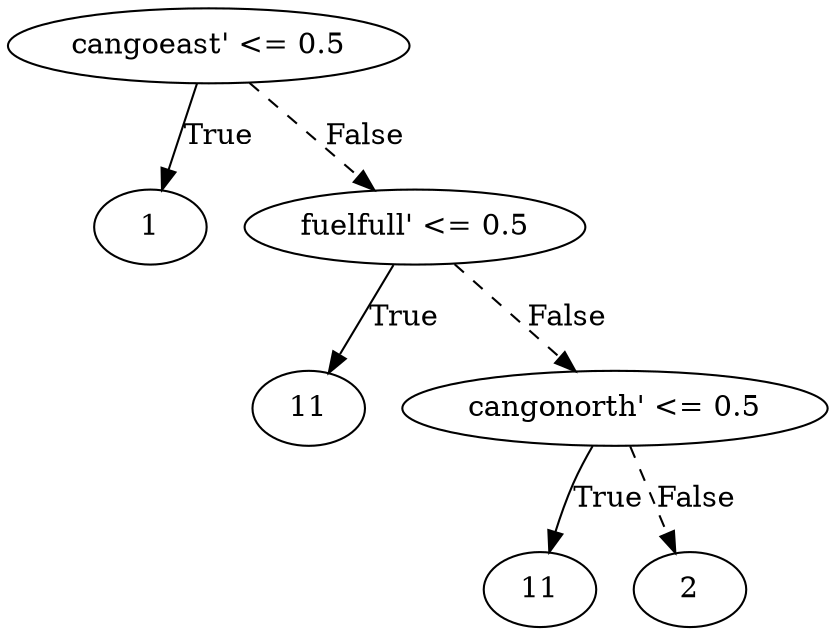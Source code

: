 digraph {
0 [label="cangoeast' <= 0.5"];
1 [label="1"];
0 -> 1 [label="True"];
2 [label="fuelfull' <= 0.5"];
3 [label="11"];
2 -> 3 [label="True"];
4 [label="cangonorth' <= 0.5"];
5 [label="11"];
4 -> 5 [label="True"];
6 [label="2"];
4 -> 6 [style="dashed", label="False"];
2 -> 4 [style="dashed", label="False"];
0 -> 2 [style="dashed", label="False"];

}